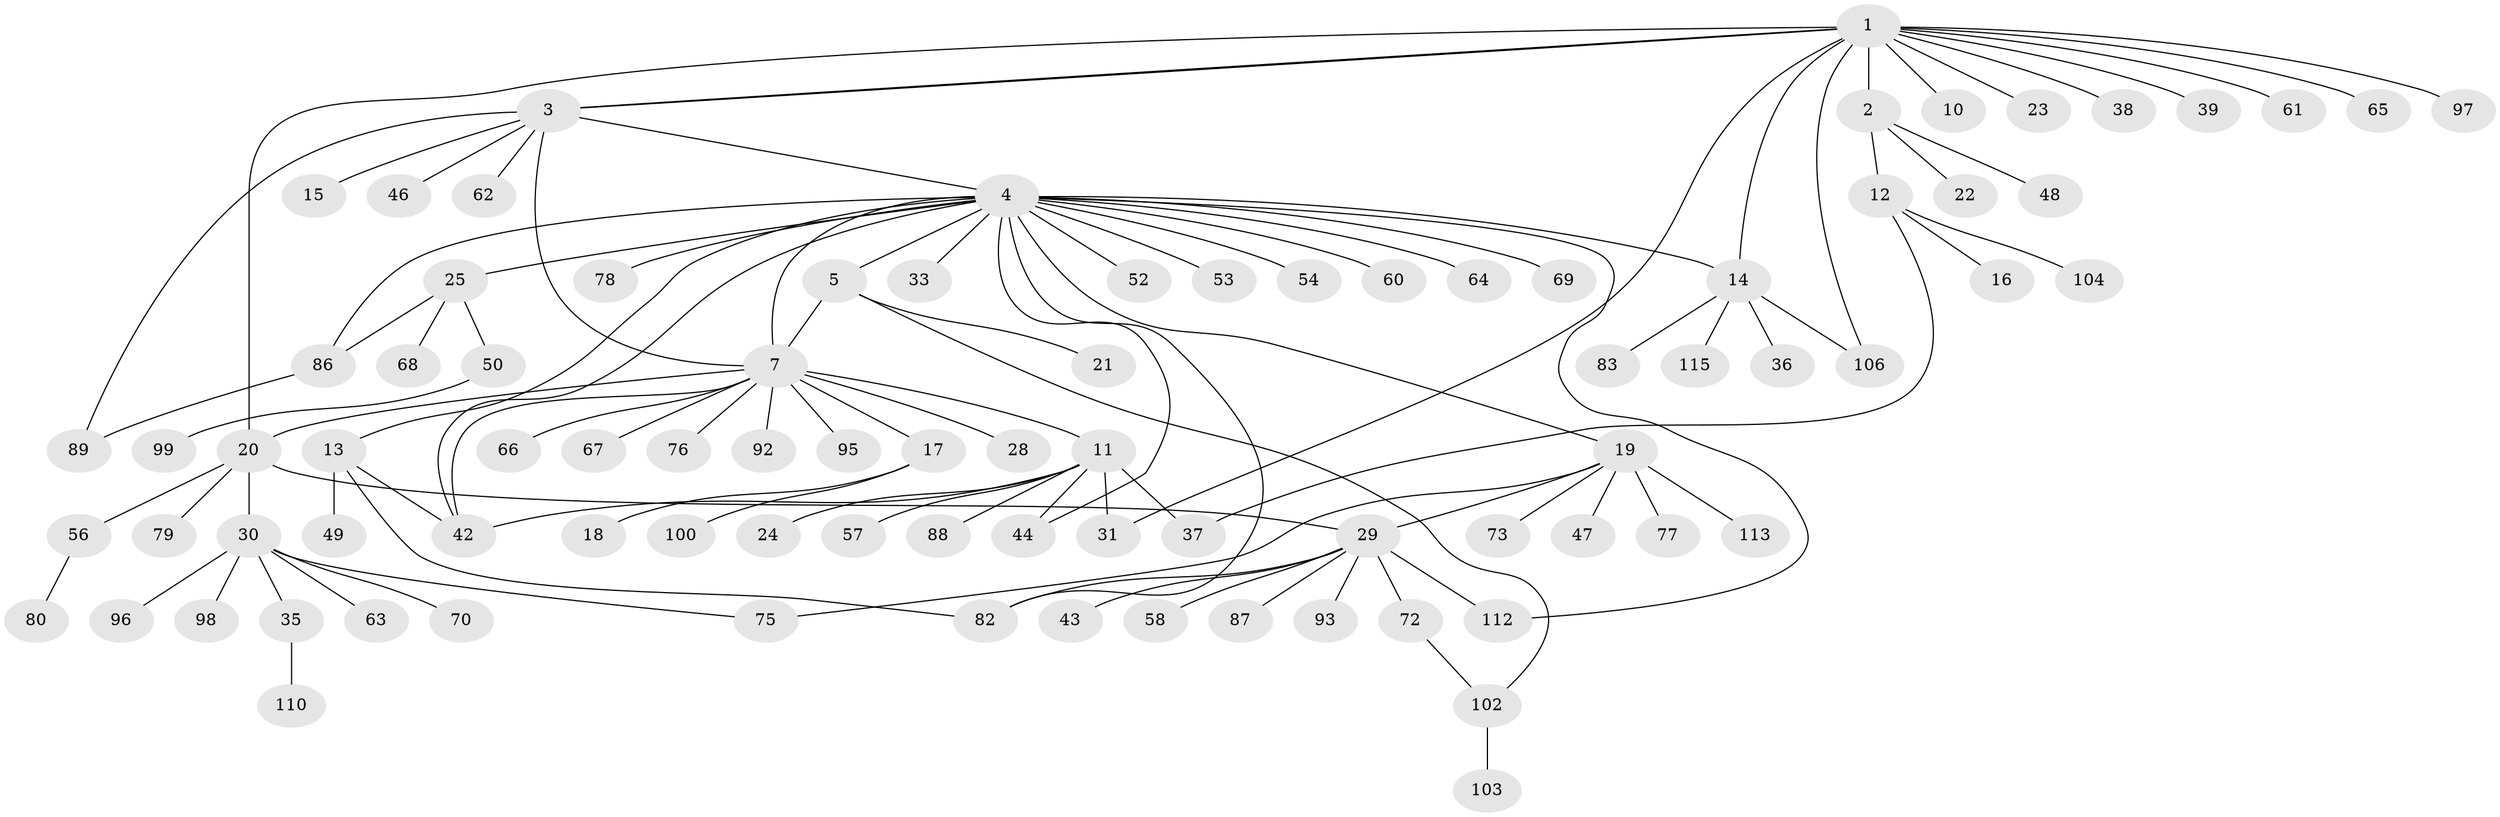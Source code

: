 // original degree distribution, {9: 0.008695652173913044, 3: 0.14782608695652175, 10: 0.008695652173913044, 18: 0.008695652173913044, 5: 0.008695652173913044, 14: 0.008695652173913044, 4: 0.017391304347826087, 8: 0.02608695652173913, 1: 0.5478260869565217, 7: 0.017391304347826087, 6: 0.017391304347826087, 2: 0.1826086956521739}
// Generated by graph-tools (version 1.1) at 2025/41/03/06/25 10:41:50]
// undirected, 87 vertices, 106 edges
graph export_dot {
graph [start="1"]
  node [color=gray90,style=filled];
  1 [super="+9"];
  2 [super="+6"];
  3 [super="+109"];
  4 [super="+8"];
  5 [super="+27"];
  7 [super="+26"];
  10;
  11 [super="+71"];
  12 [super="+34"];
  13 [super="+41"];
  14 [super="+84"];
  15;
  16;
  17;
  18 [super="+111"];
  19 [super="+32"];
  20 [super="+51"];
  21 [super="+101"];
  22;
  23;
  24;
  25 [super="+40"];
  28;
  29 [super="+59"];
  30 [super="+55"];
  31 [super="+107"];
  33;
  35;
  36 [super="+114"];
  37;
  38;
  39 [super="+74"];
  42 [super="+45"];
  43;
  44 [super="+91"];
  46;
  47 [super="+108"];
  48;
  49;
  50;
  52 [super="+85"];
  53;
  54;
  56;
  57;
  58;
  60;
  61;
  62 [super="+81"];
  63;
  64;
  65;
  66;
  67;
  68;
  69;
  70;
  72;
  73;
  75 [super="+94"];
  76;
  77;
  78;
  79;
  80;
  82 [super="+90"];
  83;
  86 [super="+105"];
  87;
  88;
  89;
  92;
  93;
  95;
  96;
  97;
  98;
  99;
  100;
  102;
  103;
  104;
  106;
  110;
  112;
  113;
  115;
  1 -- 2;
  1 -- 3 [weight=2];
  1 -- 3;
  1 -- 10;
  1 -- 14;
  1 -- 20;
  1 -- 61;
  1 -- 65;
  1 -- 97;
  1 -- 38;
  1 -- 39;
  1 -- 106;
  1 -- 23;
  1 -- 31;
  2 -- 22;
  2 -- 48;
  2 -- 12;
  3 -- 4;
  3 -- 7;
  3 -- 15;
  3 -- 46;
  3 -- 62;
  3 -- 89;
  4 -- 5;
  4 -- 7;
  4 -- 13;
  4 -- 25;
  4 -- 33;
  4 -- 44;
  4 -- 52;
  4 -- 54;
  4 -- 60;
  4 -- 69;
  4 -- 78;
  4 -- 82;
  4 -- 112;
  4 -- 64;
  4 -- 19;
  4 -- 53;
  4 -- 14;
  4 -- 86;
  4 -- 42;
  5 -- 7;
  5 -- 21;
  5 -- 102;
  7 -- 11;
  7 -- 17;
  7 -- 20;
  7 -- 28;
  7 -- 42;
  7 -- 66;
  7 -- 67;
  7 -- 76;
  7 -- 92;
  7 -- 95;
  11 -- 24;
  11 -- 31;
  11 -- 44;
  11 -- 57;
  11 -- 88;
  11 -- 37;
  11 -- 42;
  12 -- 16;
  12 -- 104;
  12 -- 37;
  13 -- 49;
  13 -- 42;
  13 -- 82;
  14 -- 36;
  14 -- 83;
  14 -- 106;
  14 -- 115;
  17 -- 18;
  17 -- 100;
  19 -- 73;
  19 -- 113;
  19 -- 77;
  19 -- 75;
  19 -- 29;
  19 -- 47;
  20 -- 29;
  20 -- 30;
  20 -- 56;
  20 -- 79;
  25 -- 68;
  25 -- 86;
  25 -- 50;
  29 -- 43;
  29 -- 58;
  29 -- 72;
  29 -- 87;
  29 -- 93;
  29 -- 112;
  29 -- 82;
  30 -- 35;
  30 -- 63;
  30 -- 70;
  30 -- 75;
  30 -- 96;
  30 -- 98;
  35 -- 110;
  50 -- 99;
  56 -- 80;
  72 -- 102;
  86 -- 89;
  102 -- 103;
}
